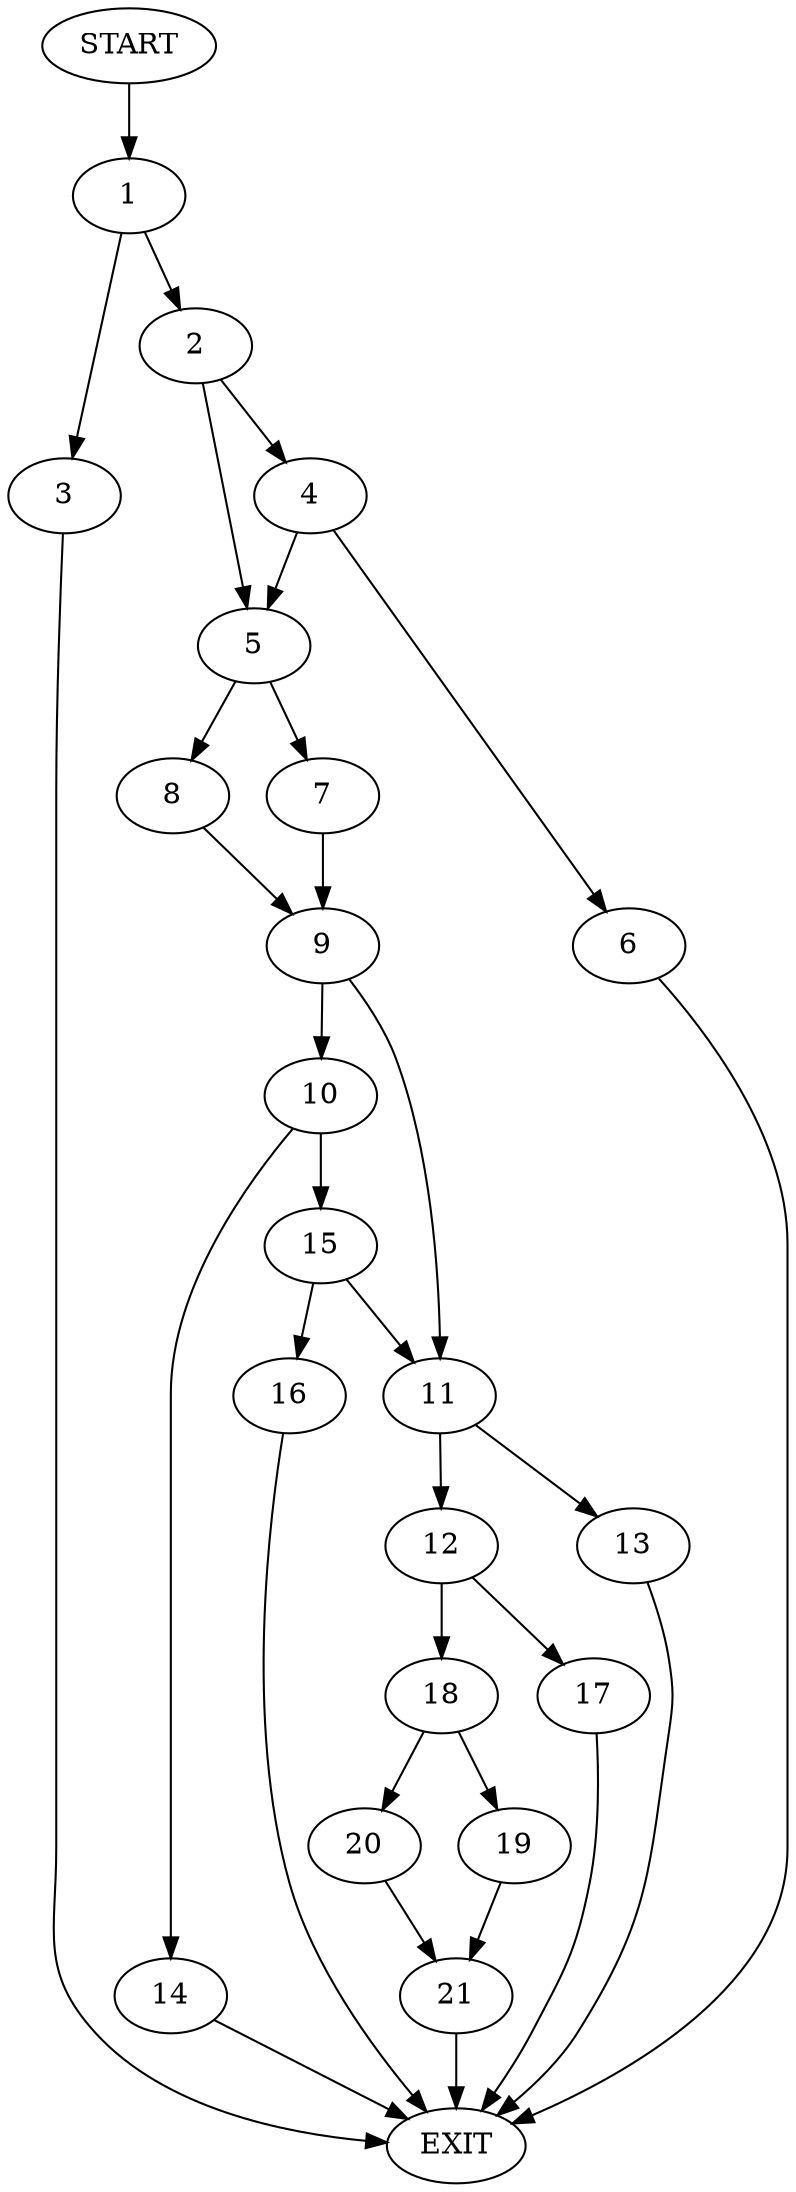 digraph {
0 [label="START"]
22 [label="EXIT"]
0 -> 1
1 -> 2
1 -> 3
2 -> 4
2 -> 5
3 -> 22
4 -> 5
4 -> 6
5 -> 7
5 -> 8
6 -> 22
8 -> 9
7 -> 9
9 -> 10
9 -> 11
11 -> 12
11 -> 13
10 -> 14
10 -> 15
14 -> 22
15 -> 16
15 -> 11
16 -> 22
12 -> 17
12 -> 18
13 -> 22
18 -> 19
18 -> 20
17 -> 22
20 -> 21
19 -> 21
21 -> 22
}
